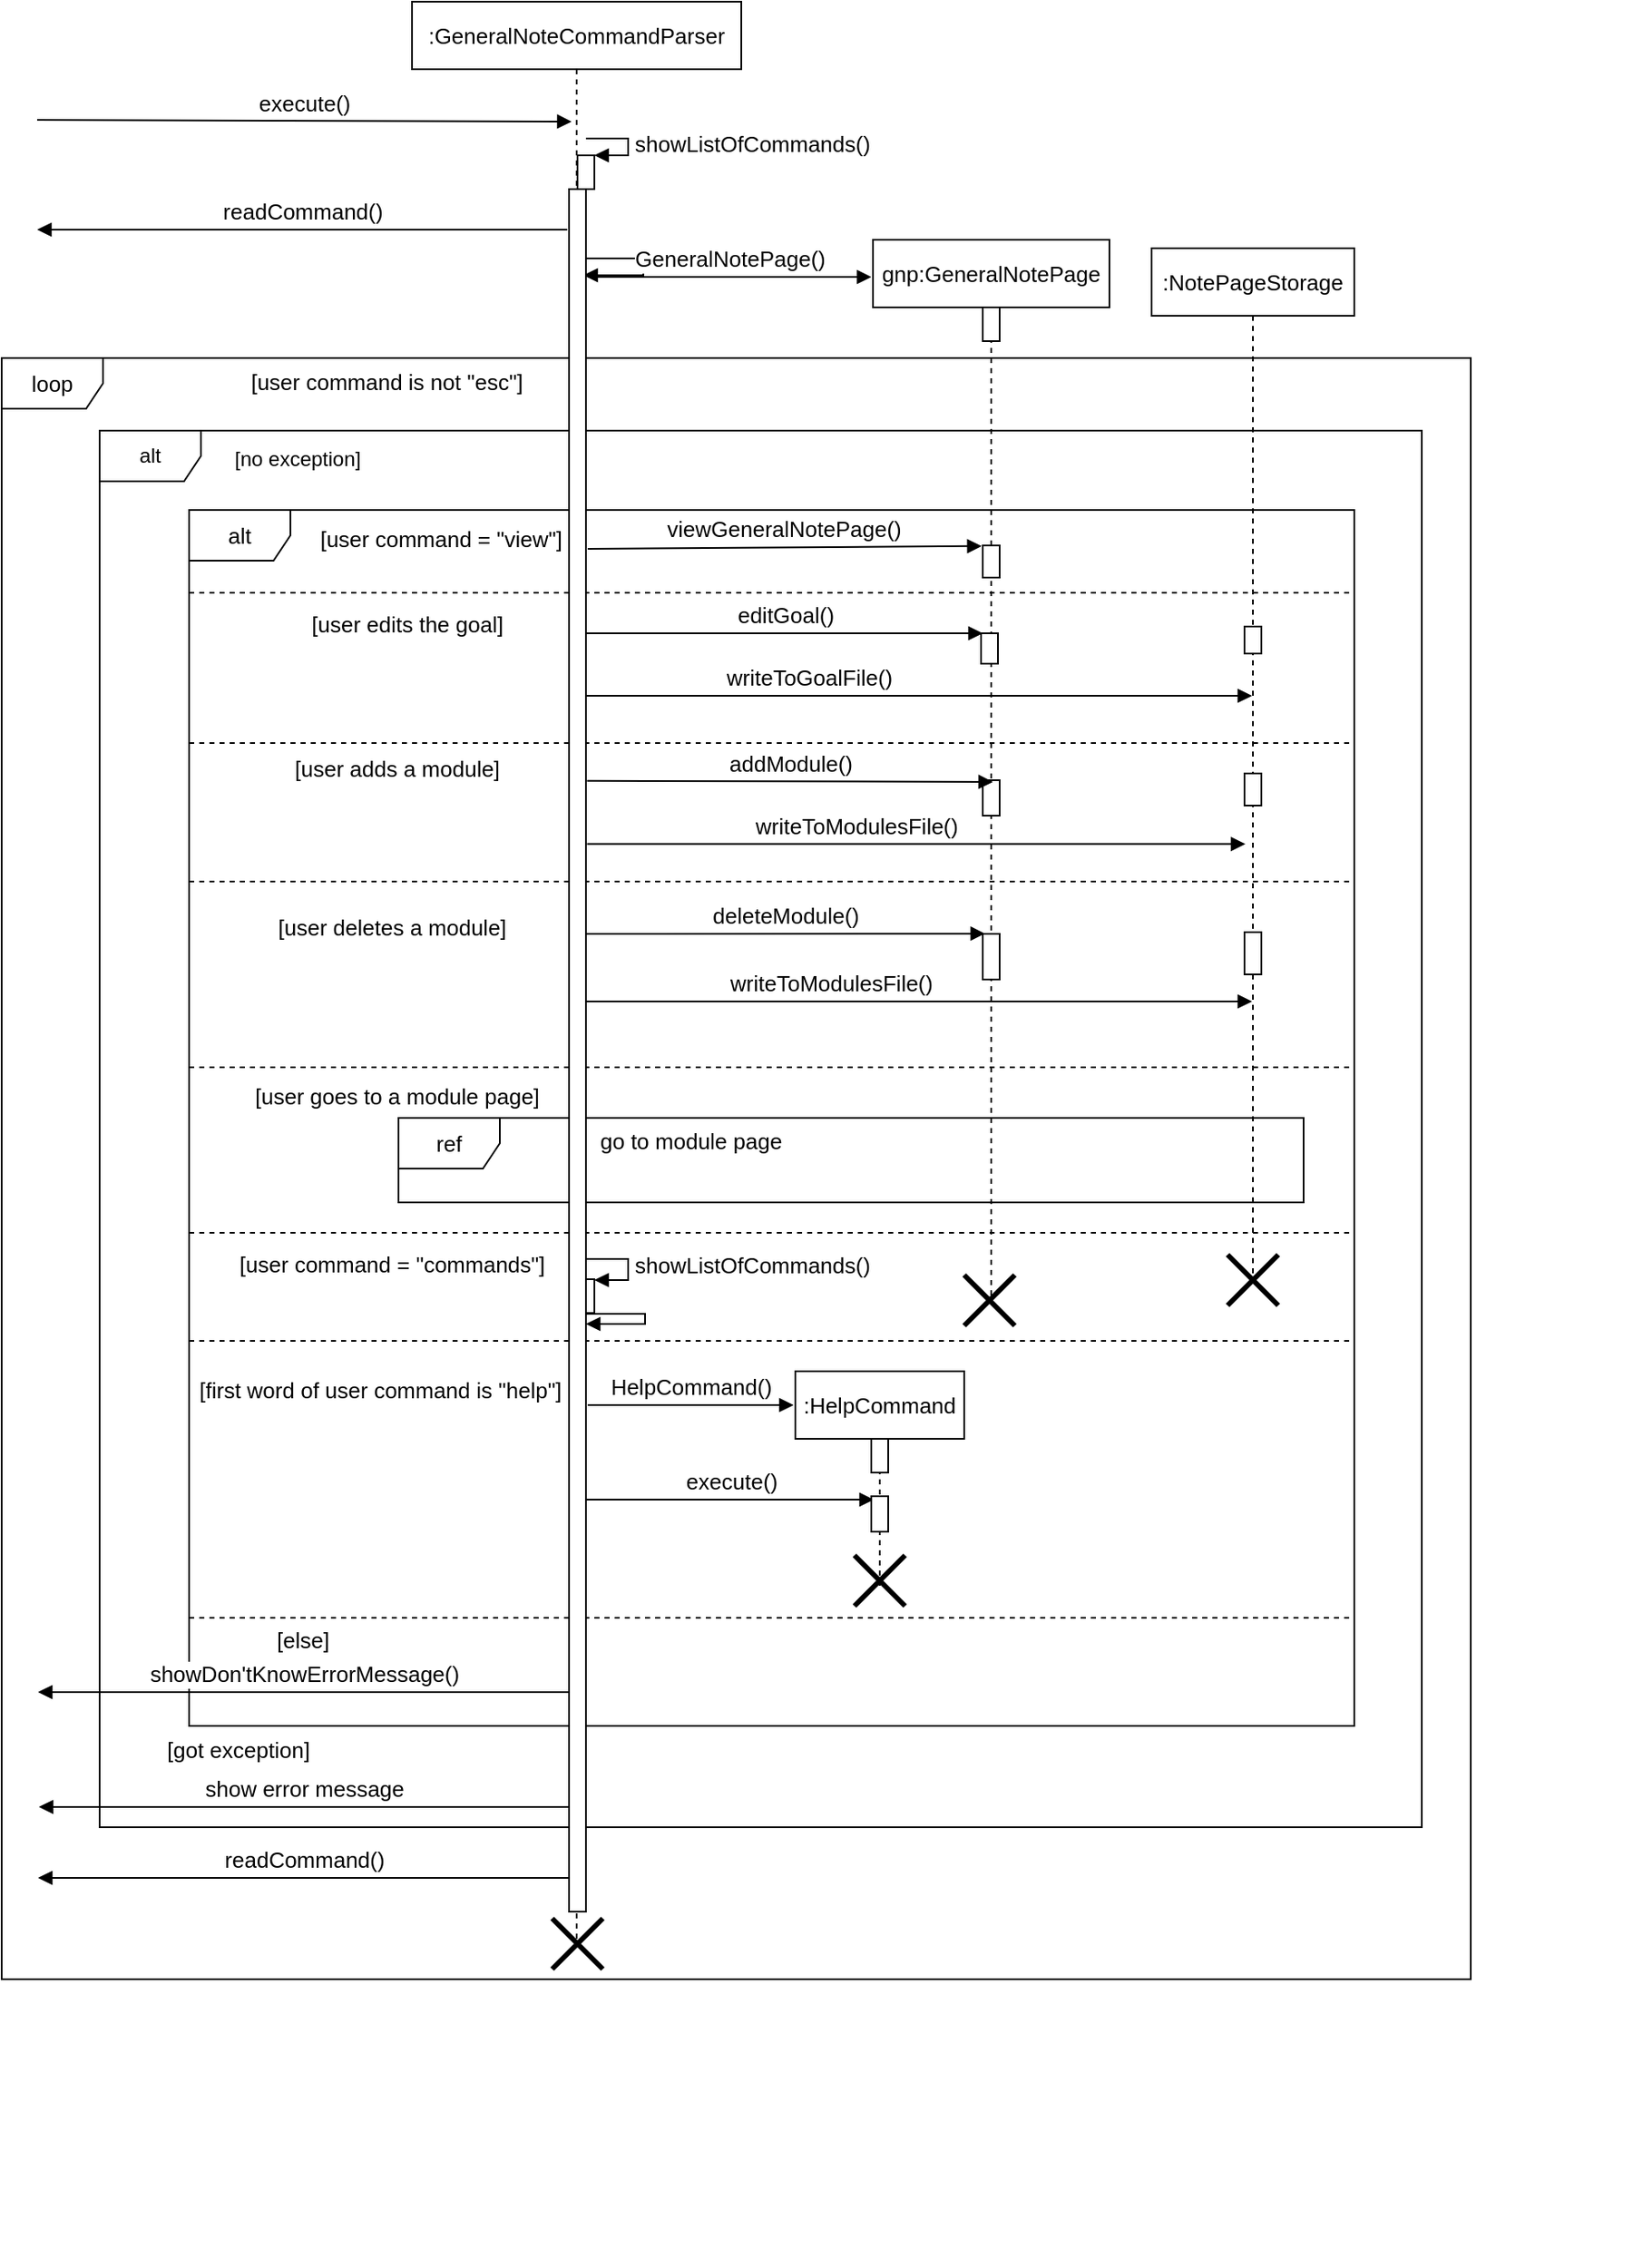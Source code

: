 <mxfile version="12.2.3" pages="1"><diagram id="18HhF5ta9THACBFczigo" name="Page-1"><mxGraphModel grid="1" shadow="0" math="0" pageHeight="1169" pageWidth="827" pageScale="1" page="1" fold="1" arrows="1" connect="1" tooltips="1" guides="1" gridSize="10" dy="2073" dx="2363"><root><mxCell id="0"/><mxCell id="1" parent="0"/><mxCell id="KOL-cOK1c1066FzD-3_L-1" value="loop" parent="1" vertex="1" style="shape=umlFrame;whiteSpace=wrap;html=1;fontSize=13;"><mxGeometry as="geometry" width="870" height="960" x="-20" y="170"/></mxCell><mxCell id="KOL-cOK1c1066FzD-3_L-2" value="gnp:GeneralNotePage" parent="1" vertex="1" style="shape=umlLifeline;perimeter=lifelinePerimeter;whiteSpace=wrap;html=1;container=1;collapsible=0;recursiveResize=0;outlineConnect=0;fontSize=13;"><mxGeometry as="geometry" width="140" height="630" x="496" y="100"/></mxCell><mxCell id="KOL-cOK1c1066FzD-3_L-3" value="" parent="KOL-cOK1c1066FzD-3_L-2" vertex="1" style="html=1;points=[];perimeter=orthogonalPerimeter;fontSize=13;"><mxGeometry as="geometry" width="10" height="20" x="65" y="40"/></mxCell><mxCell id="KOL-cOK1c1066FzD-3_L-4" value="" parent="1" vertex="1" style="group;fontSize=13;" connectable="0"><mxGeometry as="geometry" width="870" height="1060" x="81" y="240"/></mxCell><mxCell id="KOL-cOK1c1066FzD-3_L-5" value="alt" parent="KOL-cOK1c1066FzD-3_L-4" vertex="1" style="shape=umlFrame;whiteSpace=wrap;html=1;fontSize=13;"><mxGeometry as="geometry" width="690" height="720" x="10" y="20"/></mxCell><mxCell id="KOL-cOK1c1066FzD-3_L-6" value="[user command = &quot;view&quot;]" parent="KOL-cOK1c1066FzD-3_L-4" vertex="1" style="text;align=center;fontStyle=0;verticalAlign=middle;spacingLeft=3;spacingRight=3;strokeColor=none;rotatable=0;points=[[0,0.5],[1,0.5]];portConstraint=eastwest;fontSize=13;"><mxGeometry as="geometry" width="118.892" height="73.132" x="99.903" y="-0.074"/></mxCell><mxCell id="KOL-cOK1c1066FzD-3_L-7" value="" parent="KOL-cOK1c1066FzD-3_L-4" style="endArrow=none;dashed=1;html=1;fontSize=13;" edge="1"><mxGeometry as="geometry" width="50" height="50" relative="1"><mxPoint as="sourcePoint" x="10" y="69"/><mxPoint as="targetPoint" x="700" y="69"/></mxGeometry></mxCell><mxCell id="KOL-cOK1c1066FzD-3_L-8" value="[user edits the goal]" parent="KOL-cOK1c1066FzD-3_L-4" vertex="1" style="text;align=center;fontStyle=0;verticalAlign=middle;spacingLeft=3;spacingRight=3;strokeColor=none;rotatable=0;points=[[0,0.5],[1,0.5]];portConstraint=eastwest;fontSize=13;"><mxGeometry as="geometry" width="118.892" height="73.132" x="79.903" y="50.407"/></mxCell><mxCell id="KOL-cOK1c1066FzD-3_L-9" value="" parent="KOL-cOK1c1066FzD-3_L-4" style="endArrow=none;dashed=1;html=1;fontSize=13;" edge="1"><mxGeometry as="geometry" width="50" height="50" relative="1"><mxPoint as="sourcePoint" x="10" y="158"/><mxPoint as="targetPoint" x="700" y="158"/></mxGeometry></mxCell><mxCell id="KOL-cOK1c1066FzD-3_L-10" value="" parent="KOL-cOK1c1066FzD-3_L-4" style="endArrow=none;dashed=1;html=1;fontSize=13;" edge="1"><mxGeometry as="geometry" width="50" height="50" relative="1"><mxPoint as="sourcePoint" x="10" y="350"/><mxPoint as="targetPoint" x="700" y="350"/></mxGeometry></mxCell><mxCell id="KOL-cOK1c1066FzD-3_L-11" value="[user adds a module]" parent="KOL-cOK1c1066FzD-3_L-4" vertex="1" style="text;align=center;fontStyle=0;verticalAlign=middle;spacingLeft=3;spacingRight=3;strokeColor=none;rotatable=0;points=[[0,0.5],[1,0.5]];portConstraint=eastwest;fontSize=13;"><mxGeometry as="geometry" width="118.892" height="73.132" x="73.903" y="136.157"/></mxCell><mxCell id="KOL-cOK1c1066FzD-3_L-12" value="" parent="KOL-cOK1c1066FzD-3_L-4" vertex="1" style="html=1;points=[];perimeter=orthogonalPerimeter;fontSize=13;"><mxGeometry as="geometry" width="10" height="21" x="480" y="180"/></mxCell><mxCell id="KOL-cOK1c1066FzD-3_L-13" value="[user deletes a module]" parent="KOL-cOK1c1066FzD-3_L-4" vertex="1" style="text;align=center;fontStyle=0;verticalAlign=middle;spacingLeft=3;spacingRight=3;strokeColor=none;rotatable=0;points=[[0,0.5],[1,0.5]];portConstraint=eastwest;fontSize=13;"><mxGeometry as="geometry" width="118.892" height="73.132" x="70.903" y="229.907"/></mxCell><mxCell id="KOL-cOK1c1066FzD-3_L-14" value="[user goes to a module page]" parent="KOL-cOK1c1066FzD-3_L-4" vertex="1" style="text;align=center;fontStyle=0;verticalAlign=middle;spacingLeft=3;spacingRight=3;strokeColor=none;rotatable=0;points=[[0,0.5],[1,0.5]];portConstraint=eastwest;fontSize=13;"><mxGeometry as="geometry" width="118.892" height="73.132" x="73.903" y="330.148"/></mxCell><mxCell id="KOL-cOK1c1066FzD-3_L-15" value="viewGeneralNotePage()" parent="KOL-cOK1c1066FzD-3_L-4" style="html=1;verticalAlign=bottom;endArrow=block;fontSize=13;entryX=-0.067;entryY=0.02;entryDx=0;entryDy=0;entryPerimeter=0;" edge="1" target="KOL-cOK1c1066FzD-3_L-27"><mxGeometry as="geometry" width="80" relative="1"><mxPoint as="sourcePoint" x="246" y="43"/><mxPoint as="targetPoint" x="478" y="40"/></mxGeometry></mxCell><mxCell id="KOL-cOK1c1066FzD-3_L-16" value="writeToGoalFile()" parent="KOL-cOK1c1066FzD-3_L-4" style="html=1;verticalAlign=bottom;endArrow=block;fontSize=13;" edge="1" target="KOL-cOK1c1066FzD-3_L-51"><mxGeometry as="geometry" width="80" x="-0.317" relative="1"><mxPoint as="sourcePoint" x="240" y="130"/><mxPoint as="targetPoint" x="679.5" y="130"/><mxPoint as="offset"/></mxGeometry></mxCell><mxCell id="KOL-cOK1c1066FzD-3_L-17" value="" parent="KOL-cOK1c1066FzD-3_L-4" vertex="1" style="html=1;points=[];perimeter=orthogonalPerimeter;fontSize=13;"><mxGeometry as="geometry" width="10" height="27" x="480" y="271"/></mxCell><mxCell id="KOL-cOK1c1066FzD-3_L-18" value="deleteModule()" parent="KOL-cOK1c1066FzD-3_L-4" style="html=1;verticalAlign=bottom;endArrow=block;entryX=0.133;entryY=-0.005;entryDx=0;entryDy=0;entryPerimeter=0;fontSize=13;" edge="1" target="KOL-cOK1c1066FzD-3_L-17"><mxGeometry as="geometry" width="80" relative="1"><mxPoint as="sourcePoint" x="245" y="271"/><mxPoint as="targetPoint" x="325" y="277"/></mxGeometry></mxCell><mxCell id="KOL-cOK1c1066FzD-3_L-19" value="ref" parent="KOL-cOK1c1066FzD-3_L-4" vertex="1" style="shape=umlFrame;whiteSpace=wrap;html=1;fontSize=13;"><mxGeometry as="geometry" width="536" height="50" x="134" y="380"/></mxCell><mxCell id="KOL-cOK1c1066FzD-3_L-20" value="go to module page" parent="KOL-cOK1c1066FzD-3_L-4" vertex="1" style="text;align=center;fontStyle=0;verticalAlign=middle;spacingLeft=3;spacingRight=3;strokeColor=none;rotatable=0;points=[[0,0.5],[1,0.5]];portConstraint=eastwest;fontSize=13;"><mxGeometry as="geometry" width="118.892" height="73.132" x="247.903" y="356.648"/></mxCell><mxCell id="KOL-cOK1c1066FzD-3_L-21" value="[user command = &quot;commands&quot;]" parent="KOL-cOK1c1066FzD-3_L-4" vertex="1" style="text;align=center;fontStyle=0;verticalAlign=middle;spacingLeft=3;spacingRight=3;strokeColor=none;rotatable=0;points=[[0,0.5],[1,0.5]];portConstraint=eastwest;fontSize=13;"><mxGeometry as="geometry" width="118.892" height="73.132" x="70.903" y="429.648"/></mxCell><mxCell id="KOL-cOK1c1066FzD-3_L-22" value="[first word of user command is &quot;help&quot;]" parent="KOL-cOK1c1066FzD-3_L-4" vertex="1" style="text;align=center;fontStyle=0;verticalAlign=middle;spacingLeft=3;spacingRight=3;strokeColor=none;rotatable=0;points=[[0,0.5],[1,0.5]];portConstraint=eastwest;fontSize=13;"><mxGeometry as="geometry" width="118.892" height="73.132" x="63.903" y="504.148"/></mxCell><mxCell id="KOL-cOK1c1066FzD-3_L-23" value="HelpCommand()" parent="KOL-cOK1c1066FzD-3_L-4" style="html=1;verticalAlign=bottom;endArrow=block;fontSize=13;" edge="1"><mxGeometry as="geometry" width="80" relative="1"><mxPoint as="sourcePoint" x="246" y="550"/><mxPoint as="targetPoint" x="368" y="550"/></mxGeometry></mxCell><mxCell id="KOL-cOK1c1066FzD-3_L-24" value="execute()" parent="KOL-cOK1c1066FzD-3_L-4" style="html=1;verticalAlign=bottom;endArrow=block;fontSize=13;" edge="1"><mxGeometry as="geometry" width="80" relative="1"><mxPoint as="sourcePoint" x="245" y="606"/><mxPoint as="targetPoint" x="415.5" y="606"/></mxGeometry></mxCell><mxCell id="KOL-cOK1c1066FzD-3_L-25" value="[else]" parent="KOL-cOK1c1066FzD-3_L-4" vertex="1" style="text;html=1;resizable=0;points=[];autosize=1;align=left;verticalAlign=top;spacingTop=-4;fontSize=13;"><mxGeometry as="geometry" width="40" height="20" x="60" y="679"/></mxCell><mxCell id="KOL-cOK1c1066FzD-3_L-26" value="" parent="KOL-cOK1c1066FzD-3_L-4" vertex="1" style="group;fontSize=13;" connectable="0"><mxGeometry as="geometry" width="10" height="19" x="480" y="41"/></mxCell><mxCell id="KOL-cOK1c1066FzD-3_L-27" value="" parent="KOL-cOK1c1066FzD-3_L-26" vertex="1" style="html=1;points=[];perimeter=orthogonalPerimeter;fontSize=13;"><mxGeometry as="geometry" width="10" height="19"/></mxCell><mxCell id="KOL-cOK1c1066FzD-3_L-28" value="" parent="KOL-cOK1c1066FzD-3_L-4" vertex="1" style="group;fontSize=13;" connectable="0"><mxGeometry as="geometry" width="10" height="18" x="479" y="93"/></mxCell><mxCell id="KOL-cOK1c1066FzD-3_L-29" value="" parent="KOL-cOK1c1066FzD-3_L-28" vertex="1" style="group;fontSize=13;" connectable="0"><mxGeometry as="geometry" width="10" height="18"/></mxCell><mxCell id="KOL-cOK1c1066FzD-3_L-30" value="" parent="KOL-cOK1c1066FzD-3_L-29" vertex="1" style="html=1;points=[];perimeter=orthogonalPerimeter;fontSize=13;"><mxGeometry as="geometry" width="10" height="18"/></mxCell><mxCell id="KOL-cOK1c1066FzD-3_L-31" value="" parent="KOL-cOK1c1066FzD-3_L-4" vertex="1" style="group;fontSize=13;" connectable="0"><mxGeometry as="geometry" width="439.5" x="235" y="218"/></mxCell><mxCell id="KOL-cOK1c1066FzD-3_L-32" value="" parent="KOL-cOK1c1066FzD-3_L-4" vertex="1" style="group;fontSize=13;" connectable="0"><mxGeometry as="geometry" width="439.5" x="245" y="320"/></mxCell><mxCell id="KOL-cOK1c1066FzD-3_L-33" value="writeToModulesFile()" parent="KOL-cOK1c1066FzD-3_L-32" style="html=1;verticalAlign=bottom;endArrow=block;fontSize=13;" edge="1"><mxGeometry as="geometry" width="80" x="-0.265" relative="1"><mxPoint as="sourcePoint" y="-9"/><mxPoint as="targetPoint" x="394.5" y="-9"/><mxPoint as="offset"/></mxGeometry></mxCell><mxCell id="KOL-cOK1c1066FzD-3_L-34" value=":HelpCommand" parent="KOL-cOK1c1066FzD-3_L-4" vertex="1" style="shape=umlLifeline;perimeter=lifelinePerimeter;whiteSpace=wrap;html=1;container=1;collapsible=0;recursiveResize=0;outlineConnect=0;labelBackgroundColor=none;fillColor=#FFFFFF;fontSize=13;"><mxGeometry as="geometry" width="100" height="130" x="369" y="530"/></mxCell><mxCell id="KOL-cOK1c1066FzD-3_L-35" value="" parent="KOL-cOK1c1066FzD-3_L-34" vertex="1" style="html=1;points=[];perimeter=orthogonalPerimeter;labelBackgroundColor=none;fillColor=#FFFFFF;fontSize=13;"><mxGeometry as="geometry" width="10" height="20" x="45" y="40"/></mxCell><mxCell id="KOL-cOK1c1066FzD-3_L-36" value="" parent="KOL-cOK1c1066FzD-3_L-34" vertex="1" style="html=1;points=[];perimeter=orthogonalPerimeter;labelBackgroundColor=none;fillColor=#FFFFFF;fontSize=13;"><mxGeometry as="geometry" width="10" height="21" x="45" y="74"/></mxCell><mxCell id="KOL-cOK1c1066FzD-3_L-37" value="" parent="KOL-cOK1c1066FzD-3_L-4" vertex="1" style="shape=umlDestroy;whiteSpace=wrap;html=1;strokeWidth=3;labelBackgroundColor=none;fillColor=#FFFFFF;fontSize=13;"><mxGeometry as="geometry" width="30" height="30" x="404" y="639"/></mxCell><mxCell id="KOL-cOK1c1066FzD-3_L-38" value="" parent="KOL-cOK1c1066FzD-3_L-4" vertex="1" style="shape=umlDestroy;whiteSpace=wrap;html=1;strokeWidth=3;labelBackgroundColor=none;fillColor=#FFFFFF;fontSize=13;"><mxGeometry as="geometry" width="30" height="30" x="469" y="473"/></mxCell><mxCell id="KOL-cOK1c1066FzD-3_L-39" value="showDon'tKnowErrorMessage()" parent="KOL-cOK1c1066FzD-3_L-4" style="html=1;verticalAlign=bottom;endArrow=block;fontSize=13;" edge="1"><mxGeometry as="geometry" width="80" relative="1"><mxPoint as="sourcePoint" x="235" y="720"/><mxPoint as="targetPoint" x="-79.5" y="720"/></mxGeometry></mxCell><mxCell id="KOL-cOK1c1066FzD-3_L-40" value="" parent="KOL-cOK1c1066FzD-3_L-4" style="endArrow=none;dashed=1;html=1;fontSize=13;" edge="1"><mxGeometry as="geometry" width="50" height="50" relative="1"><mxPoint as="sourcePoint" x="10" y="240"/><mxPoint as="targetPoint" x="700" y="240"/></mxGeometry></mxCell><mxCell id="KOL-cOK1c1066FzD-3_L-41" value="" parent="KOL-cOK1c1066FzD-3_L-4" style="endArrow=none;dashed=1;html=1;fontSize=13;" edge="1"><mxGeometry as="geometry" width="50" height="50" relative="1"><mxPoint as="sourcePoint" x="10" y="448"/><mxPoint as="targetPoint" x="700" y="448"/></mxGeometry></mxCell><mxCell id="KOL-cOK1c1066FzD-3_L-42" value="" parent="KOL-cOK1c1066FzD-3_L-4" style="endArrow=none;dashed=1;html=1;fontSize=13;" edge="1"><mxGeometry as="geometry" width="50" height="50" relative="1"><mxPoint as="sourcePoint" x="10" y="512"/><mxPoint as="targetPoint" x="700" y="512"/></mxGeometry></mxCell><mxCell id="KOL-cOK1c1066FzD-3_L-43" value="" parent="KOL-cOK1c1066FzD-3_L-4" style="endArrow=none;dashed=1;html=1;fontSize=13;" edge="1"><mxGeometry as="geometry" width="50" height="50" relative="1"><mxPoint as="sourcePoint" x="10" y="676"/><mxPoint as="targetPoint" x="700" y="676"/></mxGeometry></mxCell><mxCell id="KOL-cOK1c1066FzD-3_L-44" value="" parent="KOL-cOK1c1066FzD-3_L-4" vertex="1" style="shape=umlDestroy;whiteSpace=wrap;html=1;strokeWidth=3;labelBackgroundColor=none;fillColor=#FFFFFF;fontSize=13;"><mxGeometry as="geometry" width="30" height="30" x="225" y="854"/></mxCell><mxCell id="KOL-cOK1c1066FzD-3_L-69" value="alt" parent="KOL-cOK1c1066FzD-3_L-4" vertex="1" style="shape=umlFrame;whiteSpace=wrap;html=1;"><mxGeometry as="geometry" width="783" height="827" x="-43" y="-27"/></mxCell><mxCell id="KOL-cOK1c1066FzD-3_L-70" value="[no exception]" parent="KOL-cOK1c1066FzD-3_L-4" vertex="1" style="text;html=1;resizable=0;points=[];autosize=1;align=left;verticalAlign=top;spacingTop=-4;"><mxGeometry as="geometry" width="90" height="20" x="35" y="-20"/></mxCell><mxCell id="KOL-cOK1c1066FzD-3_L-57" value="readCommand()" parent="KOL-cOK1c1066FzD-3_L-4" style="html=1;verticalAlign=bottom;endArrow=block;fontSize=13;" edge="1"><mxGeometry as="geometry" width="80" relative="1"><mxPoint as="sourcePoint" x="235" y="830"/><mxPoint as="targetPoint" x="-79.5" y="830"/></mxGeometry></mxCell><mxCell id="KOL-cOK1c1066FzD-3_L-74" value="[got exception]" parent="KOL-cOK1c1066FzD-3_L-4" vertex="1" style="text;html=1;fontSize=13;"><mxGeometry as="geometry" width="210" height="30" x="-5" y="740"/></mxCell><mxCell id="KOL-cOK1c1066FzD-3_L-75" value="show error message" parent="KOL-cOK1c1066FzD-3_L-4" style="html=1;verticalAlign=bottom;endArrow=block;fontSize=13;" edge="1"><mxGeometry as="geometry" width="80" relative="1"><mxPoint as="sourcePoint" x="235.5" y="788"/><mxPoint as="targetPoint" x="-79" y="788"/></mxGeometry></mxCell><mxCell id="KOL-cOK1c1066FzD-3_L-45" value=":GeneralNoteCommandParser" parent="1" vertex="1" style="shape=umlLifeline;perimeter=lifelinePerimeter;whiteSpace=wrap;html=1;container=1;collapsible=0;recursiveResize=0;outlineConnect=0;fontSize=13;"><mxGeometry as="geometry" width="195" height="1151" x="223" y="-41"/></mxCell><mxCell id="KOL-cOK1c1066FzD-3_L-46" value="execute()" parent="1" style="html=1;verticalAlign=bottom;endArrow=block;fontSize=13;" edge="1"><mxGeometry as="geometry" width="80" relative="1"><mxPoint as="sourcePoint" x="1" y="29"/><mxPoint as="targetPoint" x="317.5" y="30"/></mxGeometry></mxCell><mxCell id="KOL-cOK1c1066FzD-3_L-47" value="&lt;br style=&quot;font-size: 13px;&quot;&gt;" parent="1" style="edgeStyle=orthogonalEdgeStyle;html=1;align=left;spacingLeft=2;endArrow=block;rounded=0;fontSize=13;" edge="1"><mxGeometry as="geometry" relative="1"><mxPoint as="sourcePoint" x="325" y="111"/><Array as="points"><mxPoint x="325" y="111"/><mxPoint x="360" y="111"/><mxPoint x="360" y="121"/></Array><mxPoint as="targetPoint" x="324.5" y="121"/></mxGeometry></mxCell><mxCell id="KOL-cOK1c1066FzD-3_L-48" value="readCommand()" parent="1" style="html=1;verticalAlign=bottom;endArrow=block;fontSize=13;" edge="1"><mxGeometry as="geometry" relative="1"><mxPoint as="sourcePoint" x="315" y="94"/><mxPoint as="targetPoint" x="1" y="94"/></mxGeometry></mxCell><mxCell id="KOL-cOK1c1066FzD-3_L-49" value="editGoal()" parent="1" style="html=1;verticalAlign=bottom;endArrow=block;fontSize=13;" edge="1"><mxGeometry as="geometry" relative="1"><mxPoint as="sourcePoint" x="326.5" y="333"/><mxPoint as="targetPoint" x="561" y="333"/></mxGeometry></mxCell><mxCell id="KOL-cOK1c1066FzD-3_L-50" value="addModule()" parent="1" style="html=1;verticalAlign=bottom;endArrow=block;entryX=0;entryY=0;fontSize=13;exitX=1.267;exitY=0.321;exitDx=0;exitDy=0;exitPerimeter=0;" edge="1"><mxGeometry as="geometry" relative="1"><mxPoint as="sourcePoint" x="326.67" y="420.4"/><mxPoint as="targetPoint" x="567" y="421"/></mxGeometry></mxCell><mxCell id="KOL-cOK1c1066FzD-3_L-51" value=":NotePageStorage" parent="1" vertex="1" style="shape=umlLifeline;perimeter=lifelinePerimeter;whiteSpace=wrap;html=1;container=1;collapsible=0;recursiveResize=0;outlineConnect=0;fontSize=13;"><mxGeometry as="geometry" width="120" height="615" x="661" y="105"/></mxCell><mxCell id="KOL-cOK1c1066FzD-3_L-52" value="" parent="KOL-cOK1c1066FzD-3_L-51" vertex="1" style="html=1;points=[];perimeter=orthogonalPerimeter;fontSize=13;"><mxGeometry as="geometry" width="10" height="16" x="55" y="224"/></mxCell><mxCell id="KOL-cOK1c1066FzD-3_L-53" value="" parent="KOL-cOK1c1066FzD-3_L-51" vertex="1" style="html=1;points=[];perimeter=orthogonalPerimeter;fontSize=13;"><mxGeometry as="geometry" width="10" height="19" x="55" y="311"/></mxCell><mxCell id="KOL-cOK1c1066FzD-3_L-54" value="" parent="KOL-cOK1c1066FzD-3_L-51" vertex="1" style="html=1;points=[];perimeter=orthogonalPerimeter;fontSize=13;"><mxGeometry as="geometry" width="10" height="25" x="55" y="405"/></mxCell><mxCell id="KOL-cOK1c1066FzD-3_L-55" value="" parent="KOL-cOK1c1066FzD-3_L-51" vertex="1" style="shape=umlDestroy;whiteSpace=wrap;html=1;strokeWidth=3;labelBackgroundColor=none;fillColor=#FFFFFF;fontSize=13;"><mxGeometry as="geometry" width="30" height="30" x="45" y="596"/></mxCell><mxCell id="KOL-cOK1c1066FzD-3_L-56" value="[user command is not &quot;esc&quot;]" parent="1" vertex="1" style="text;align=center;fontStyle=0;verticalAlign=middle;spacingLeft=3;spacingRight=3;strokeColor=none;rotatable=0;points=[[0,0.5],[1,0.5]];portConstraint=eastwest;fontSize=13;"><mxGeometry as="geometry" width="118.892" height="73.132" x="148.759" y="146.981"/></mxCell><mxCell id="KOL-cOK1c1066FzD-3_L-58" value="writeToModulesFile()" parent="1" style="html=1;verticalAlign=bottom;endArrow=block;fontSize=13;exitX=1.467;exitY=0.277;exitDx=0;exitDy=0;exitPerimeter=0;" edge="1"><mxGeometry as="geometry" width="80" x="-0.184" relative="1"><mxPoint as="sourcePoint" x="326.67" y="457.8"/><mxPoint as="targetPoint" x="716.5" y="457.8"/><mxPoint as="offset"/></mxGeometry></mxCell><mxCell id="KOL-cOK1c1066FzD-3_L-59" value="" parent="1" vertex="1" style="html=1;points=[];perimeter=orthogonalPerimeter;labelBackgroundColor=none;fillColor=#FFFFFF;fontSize=13;"><mxGeometry as="geometry" width="10" height="20" x="321" y="715.5"/></mxCell><mxCell id="KOL-cOK1c1066FzD-3_L-60" value="&lt;br style=&quot;font-size: 13px;&quot;&gt;" parent="1" style="edgeStyle=orthogonalEdgeStyle;html=1;align=left;spacingLeft=2;endArrow=block;rounded=0;fontSize=13;" edge="1"><mxGeometry as="geometry" relative="1"><mxPoint as="sourcePoint" x="331" y="736"/><Array as="points"><mxPoint x="326" y="736"/><mxPoint x="361" y="736"/><mxPoint x="361" y="742"/></Array><mxPoint as="targetPoint" x="326" y="742"/></mxGeometry></mxCell><mxCell id="KOL-cOK1c1066FzD-3_L-61" value="showListOfCommands()" parent="1" style="edgeStyle=orthogonalEdgeStyle;html=1;align=left;spacingLeft=2;endArrow=block;rounded=0;fontSize=13;" edge="1"><mxGeometry as="geometry" relative="1"><mxPoint as="sourcePoint" x="326" y="702"/><Array as="points"><mxPoint x="326" y="703.5"/><mxPoint x="351" y="703.5"/><mxPoint x="351" y="716.5"/></Array><mxPoint as="targetPoint" x="331" y="716"/></mxGeometry></mxCell><mxCell id="KOL-cOK1c1066FzD-3_L-62" value="" parent="1" vertex="1" style="html=1;points=[];perimeter=orthogonalPerimeter;fontSize=13;"><mxGeometry as="geometry" width="10" height="1020" x="316" y="70"/></mxCell><mxCell id="KOL-cOK1c1066FzD-3_L-63" value="GeneralNotePage()" parent="1" style="html=1;verticalAlign=bottom;endArrow=block;fontSize=13;" edge="1"><mxGeometry as="geometry" width="80" relative="1"><mxPoint as="sourcePoint" x="327" y="122"/><mxPoint as="targetPoint" x="495" y="122"/></mxGeometry></mxCell><mxCell id="KOL-cOK1c1066FzD-3_L-64" value="" parent="1" vertex="1" style="group;fontSize=13;" connectable="0"><mxGeometry as="geometry" width="30" height="30" x="321" y="40"/></mxCell><mxCell id="KOL-cOK1c1066FzD-3_L-65" value="" parent="KOL-cOK1c1066FzD-3_L-64" vertex="1" style="group;fontSize=13;" connectable="0"><mxGeometry as="geometry" width="30" height="30"/></mxCell><mxCell id="KOL-cOK1c1066FzD-3_L-66" value="" parent="KOL-cOK1c1066FzD-3_L-65" vertex="1" style="group;fontSize=13;" connectable="0"><mxGeometry as="geometry" width="30" height="30"/></mxCell><mxCell id="KOL-cOK1c1066FzD-3_L-67" value="" parent="KOL-cOK1c1066FzD-3_L-66" vertex="1" style="html=1;points=[];perimeter=orthogonalPerimeter;fontSize=13;"><mxGeometry as="geometry" width="10" height="20" y="10"/></mxCell><mxCell id="KOL-cOK1c1066FzD-3_L-68" value="showListOfCommands()" parent="KOL-cOK1c1066FzD-3_L-66" style="edgeStyle=orthogonalEdgeStyle;html=1;align=left;spacingLeft=2;endArrow=block;rounded=0;entryX=1;entryY=0;fontSize=13;" edge="1" target="KOL-cOK1c1066FzD-3_L-67"><mxGeometry as="geometry" relative="1"><mxPoint as="sourcePoint" x="5"/><Array as="points"><mxPoint x="5"/><mxPoint x="30"/><mxPoint x="30" y="10"/></Array></mxGeometry></mxCell></root></mxGraphModel></diagram></mxfile>